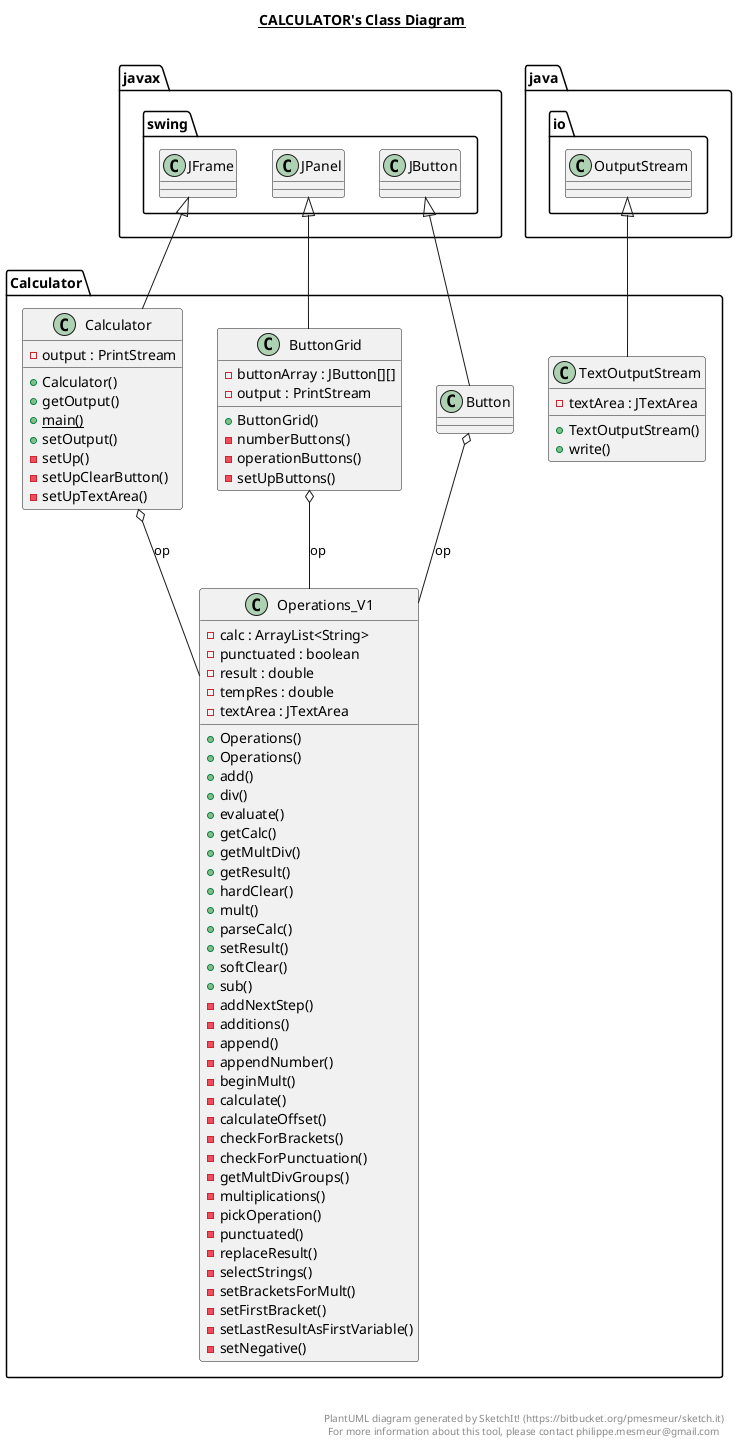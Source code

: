 @startuml

title __CALCULATOR's Class Diagram__\n


  namespace Calculator {
    class Calculator.ButtonGrid {
        - buttonArray : JButton[][]
        - output : PrintStream
        + ButtonGrid()
        - numberButtons()
        - operationButtons()
        - setUpButtons()
    }
  }
  

  namespace Calculator {
    class Calculator.Calculator {
        - output : PrintStream
        + Calculator()
        + getOutput()
        {static} + main()
        + setOutput()
        - setUp()
        - setUpClearButton()
        - setUpTextArea()
    }
  }
  

  namespace Calculator {
    class Calculator.Operations_V1 {
        - calc : ArrayList<String>
        - punctuated : boolean
        - result : double
        - tempRes : double
        - textArea : JTextArea
        + Operations()
        + Operations()
        + add()
        + div()
        + evaluate()
        + getCalc()
        + getMultDiv()
        + getResult()
        + hardClear()
        + mult()
        + parseCalc()
        + setResult()
        + softClear()
        + sub()
        - addNextStep()
        - additions()
        - append()
        - appendNumber()
        - beginMult()
        - calculate()
        - calculateOffset()
        - checkForBrackets()
        - checkForPunctuation()
        - getMultDivGroups()
        - multiplications()
        - pickOperation()
        - punctuated()
        - replaceResult()
        - selectStrings()
        - setBracketsForMult()
        - setFirstBracket()
        - setLastResultAsFirstVariable()
        - setNegative()
    }
  }
  

  namespace Calculator {
    class Calculator.TextOutputStream {
        - textArea : JTextArea
        + TextOutputStream()
        + write()
    }
  }
  

  Calculator.Button -up-|> javax.swing.JButton
  Calculator.Button o-- Calculator.Operations_V1 : op
  Calculator.ButtonGrid -up-|> javax.swing.JPanel
  Calculator.ButtonGrid o-- Calculator.Operations_V1 : op
  Calculator.Calculator -up-|> javax.swing.JFrame
  Calculator.Calculator o-- Calculator.Operations_V1 : op
  Calculator.TextOutputStream -up-|> java.io.OutputStream


right footer


PlantUML diagram generated by SketchIt! (https://bitbucket.org/pmesmeur/sketch.it)
For more information about this tool, please contact philippe.mesmeur@gmail.com
endfooter

@enduml
